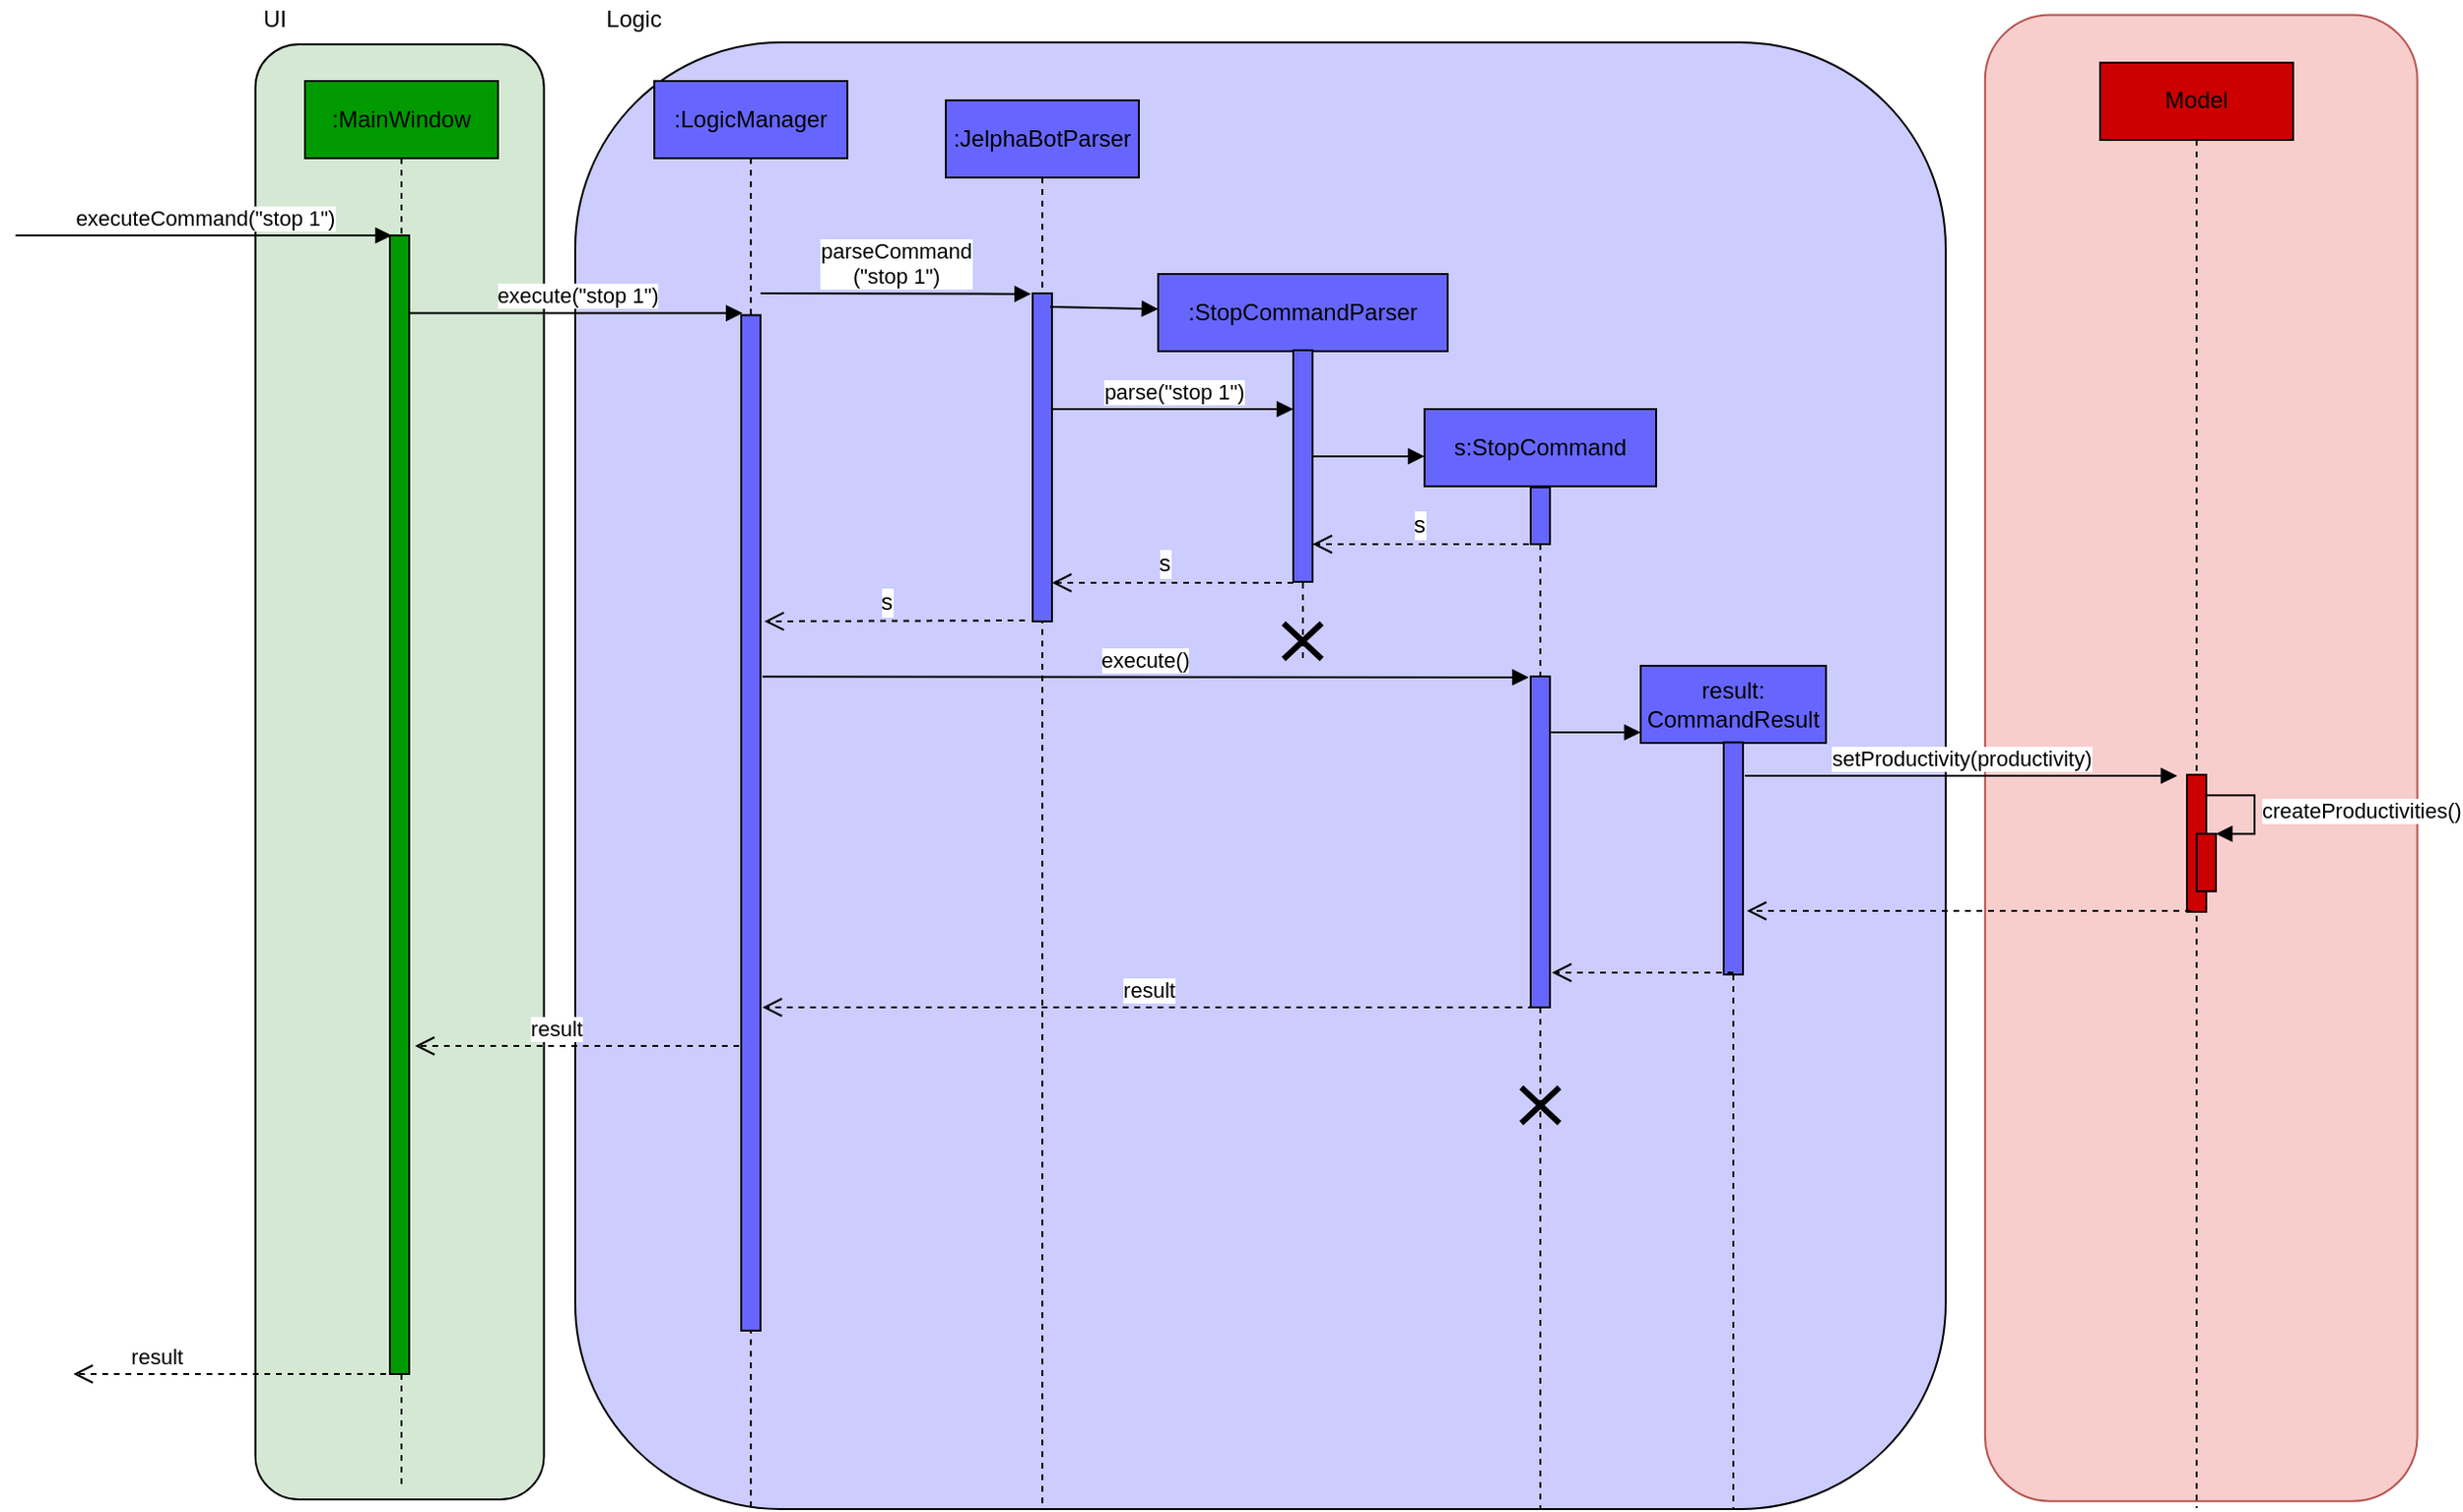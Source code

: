 <mxfile version="12.9.10" type="google"><diagram name="Page-1" id="13e1069c-82ec-6db2-03f1-153e76fe0fe0"><mxGraphModel dx="1376" dy="457" grid="1" gridSize="10" guides="1" tooltips="1" connect="1" arrows="1" fold="1" page="1" pageScale="1" pageWidth="1100" pageHeight="850" background="#ffffff" math="0" shadow="0"><root><mxCell id="0"/><mxCell id="1" parent="0"/><mxCell id="XIMg-hXaSXd9ASsC19z6-50" value="" style="rounded=1;whiteSpace=wrap;html=1;shadow=0;fillColor=#CCCCFF;" parent="1" vertex="1"><mxGeometry x="310" y="50" width="710" height="760" as="geometry"/></mxCell><mxCell id="XIMg-hXaSXd9ASsC19z6-1" value="&lt;pre style=&quot;font-family: &amp;#34;consolas&amp;#34; ; font-size: 9.8pt&quot;&gt;&lt;br&gt;&lt;/pre&gt;" style="rounded=1;whiteSpace=wrap;html=1;shadow=0;rotation=-90;fillColor=#D5E8D4;" parent="1" vertex="1"><mxGeometry x="-157.97" y="353.25" width="754.06" height="149.48" as="geometry"/></mxCell><mxCell id="XIMg-hXaSXd9ASsC19z6-4" value=":MainWindow" style="shape=umlLifeline;perimeter=lifelinePerimeter;whiteSpace=wrap;html=1;container=1;collapsible=0;recursiveResize=0;outlineConnect=0;shadow=0;fillColor=#009900;" parent="1" vertex="1"><mxGeometry x="170" y="70" width="100" height="730" as="geometry"/></mxCell><mxCell id="jix2o3iZeE8gWeBcZTaS-13" value="" style="html=1;points=[];perimeter=orthogonalPerimeter;fillColor=#009900;" vertex="1" parent="XIMg-hXaSXd9ASsC19z6-4"><mxGeometry x="44" y="80" width="10" height="590" as="geometry"/></mxCell><mxCell id="XIMg-hXaSXd9ASsC19z6-6" value="executeCommand(&quot;stop 1&quot;)" style="html=1;verticalAlign=bottom;endArrow=block;fillColor=#4D9900;" parent="1" edge="1"><mxGeometry width="80" relative="1" as="geometry"><mxPoint x="20" y="150" as="sourcePoint"/><mxPoint x="215" y="150" as="targetPoint"/></mxGeometry></mxCell><mxCell id="XIMg-hXaSXd9ASsC19z6-12" value="UI" style="text;html=1;align=center;verticalAlign=middle;resizable=0;points=[];autosize=1;" parent="1" vertex="1"><mxGeometry x="139" y="28" width="30" height="20" as="geometry"/></mxCell><mxCell id="XIMg-hXaSXd9ASsC19z6-18" value="execute(&quot;stop 1&quot;)" style="html=1;verticalAlign=bottom;endArrow=block;fillColor=#4D9900;entryX=0.067;entryY=-0.002;entryDx=0;entryDy=0;entryPerimeter=0;" parent="1" target="XIMg-hXaSXd9ASsC19z6-19" edge="1" source="jix2o3iZeE8gWeBcZTaS-13"><mxGeometry width="80" relative="1" as="geometry"><mxPoint x="225" y="170" as="sourcePoint"/><mxPoint x="384.5" y="170" as="targetPoint"/></mxGeometry></mxCell><mxCell id="XIMg-hXaSXd9ASsC19z6-51" value="Logic" style="text;html=1;align=center;verticalAlign=middle;resizable=0;points=[];autosize=1;" parent="1" vertex="1"><mxGeometry x="320" y="28" width="40" height="20" as="geometry"/></mxCell><mxCell id="bfJtrRkvlipkshoRrTFM-1" value="" style="group" parent="1" vertex="1" connectable="0"><mxGeometry x="346" y="70" width="100" height="740" as="geometry"/></mxCell><mxCell id="XIMg-hXaSXd9ASsC19z6-17" value=":LogicManager" style="shape=umlLifeline;perimeter=lifelinePerimeter;whiteSpace=wrap;html=1;container=1;collapsible=0;recursiveResize=0;outlineConnect=0;shadow=0;fillColor=#6666FF;" parent="bfJtrRkvlipkshoRrTFM-1" vertex="1"><mxGeometry x="5" width="100" height="740" as="geometry"/></mxCell><mxCell id="XIMg-hXaSXd9ASsC19z6-19" value="" style="html=1;points=[];perimeter=orthogonalPerimeter;shadow=0;fillColor=#6666FF;" parent="bfJtrRkvlipkshoRrTFM-1" vertex="1"><mxGeometry x="50" y="121.311" width="10" height="526.189" as="geometry"/></mxCell><mxCell id="XIMg-hXaSXd9ASsC19z6-21" value=":JelphaBotParser" style="shape=umlLifeline;perimeter=lifelinePerimeter;whiteSpace=wrap;html=1;container=1;collapsible=0;recursiveResize=0;outlineConnect=0;shadow=0;fillColor=#6666FF;" parent="1" vertex="1"><mxGeometry x="502" y="80" width="100" height="730" as="geometry"/></mxCell><mxCell id="XIMg-hXaSXd9ASsC19z6-22" value="" style="html=1;points=[];perimeter=orthogonalPerimeter;shadow=0;fillColor=#6666FF;" parent="XIMg-hXaSXd9ASsC19z6-21" vertex="1"><mxGeometry x="45" y="100" width="10" height="170" as="geometry"/></mxCell><mxCell id="XIMg-hXaSXd9ASsC19z6-26" value="" style="html=1;verticalAlign=bottom;endArrow=block;fillColor=#4D9900;entryX=0;entryY=0.091;entryDx=0;entryDy=0;entryPerimeter=0;" parent="XIMg-hXaSXd9ASsC19z6-21" target="XIMg-hXaSXd9ASsC19z6-25" edge="1"><mxGeometry width="80" relative="1" as="geometry"><mxPoint x="54" y="107" as="sourcePoint"/><mxPoint x="150" y="110" as="targetPoint"/></mxGeometry></mxCell><mxCell id="XIMg-hXaSXd9ASsC19z6-43" value="result" style="html=1;verticalAlign=bottom;endArrow=open;dashed=1;endSize=8;fillColor=#4D9900;" parent="XIMg-hXaSXd9ASsC19z6-21" edge="1"><mxGeometry relative="1" as="geometry"><mxPoint x="304.68" y="470" as="sourcePoint"/><mxPoint x="-94.996" y="470" as="targetPoint"/></mxGeometry></mxCell><mxCell id="XIMg-hXaSXd9ASsC19z6-25" value=":StopCommandParser" style="shape=umlLifeline;perimeter=lifelinePerimeter;whiteSpace=wrap;html=1;container=1;collapsible=0;recursiveResize=0;outlineConnect=0;shadow=0;fillColor=#6666FF;" parent="1" vertex="1"><mxGeometry x="612" y="170" width="150" height="199.5" as="geometry"/></mxCell><mxCell id="bfJtrRkvlipkshoRrTFM-16" value="" style="group" parent="XIMg-hXaSXd9ASsC19z6-25" vertex="1" connectable="0"><mxGeometry x="70" y="39.5" width="10" height="160" as="geometry"/></mxCell><mxCell id="bfJtrRkvlipkshoRrTFM-15" value="" style="group" parent="bfJtrRkvlipkshoRrTFM-16" vertex="1" connectable="0"><mxGeometry width="10" height="120" as="geometry"/></mxCell><mxCell id="XIMg-hXaSXd9ASsC19z6-32" value="&lt;span style=&quot;color: rgba(0 , 0 , 0 , 0) ; font-family: monospace ; font-size: 0px&quot;&gt;%3CmxGraphModel%3E%3Croot%3E%3CmxCell%20id%3D%220%22%2F%3E%3CmxCell%20id%3D%221%22%20parent%3D%220%22%2F%3E%3CmxCell%20id%3D%222%22%20value%3D%22%22%20style%3D%22shape%3DumlDestroy%3BwhiteSpace%3Dwrap%3Bhtml%3D1%3BstrokeWidth%3D3%3BfillColor%3D%23ffffff%3B%22%20vertex%3D%221%22%20parent%3D%221%22%3E%3CmxGeometry%20x%3D%22562%22%20y%3D%22420%22%20width%3D%2230%22%20height%3D%2230%22%20as%3D%22geometry%22%2F%3E%3C%2FmxCell%3E%3C%2Froot%3E%3C%2FmxGraphModel%3E&lt;/span&gt;" style="html=1;points=[];perimeter=orthogonalPerimeter;shadow=0;fillColor=#6666FF;" parent="bfJtrRkvlipkshoRrTFM-15" vertex="1"><mxGeometry width="10" height="120" as="geometry"/></mxCell><mxCell id="bfJtrRkvlipkshoRrTFM-5" value="parse(&quot;stop 1&quot;)" style="html=1;verticalAlign=bottom;endArrow=block;fillColor=#4D9900;" parent="1" edge="1"><mxGeometry width="80" relative="1" as="geometry"><mxPoint x="557" y="240" as="sourcePoint"/><mxPoint x="682" y="240" as="targetPoint"/><Array as="points"/></mxGeometry></mxCell><mxCell id="bfJtrRkvlipkshoRrTFM-6" value="" style="group" parent="1" vertex="1" connectable="0"><mxGeometry x="750" y="240" width="120" height="570" as="geometry"/></mxCell><mxCell id="XIMg-hXaSXd9ASsC19z6-39" value="s:StopCommand" style="shape=umlLifeline;perimeter=lifelinePerimeter;whiteSpace=wrap;html=1;container=1;collapsible=0;recursiveResize=0;outlineConnect=0;shadow=0;fillColor=#6666FF;" parent="bfJtrRkvlipkshoRrTFM-6" vertex="1"><mxGeometry width="120" height="570" as="geometry"/></mxCell><mxCell id="XIMg-hXaSXd9ASsC19z6-40" value="" style="html=1;points=[];perimeter=orthogonalPerimeter;shadow=0;fillColor=#6666FF;" parent="XIMg-hXaSXd9ASsC19z6-39" vertex="1"><mxGeometry x="55" y="40.52" width="10" height="29.48" as="geometry"/></mxCell><mxCell id="bfJtrRkvlipkshoRrTFM-24" value="" style="group" parent="XIMg-hXaSXd9ASsC19z6-39" vertex="1" connectable="0"><mxGeometry x="55" y="138.5" width="10" height="171.5" as="geometry"/></mxCell><mxCell id="bfJtrRkvlipkshoRrTFM-25" value="&lt;span style=&quot;color: rgba(0 , 0 , 0 , 0) ; font-family: monospace ; font-size: 0px&quot;&gt;%3CmxGraphModel%3E%3Croot%3E%3CmxCell%20id%3D%220%22%2F%3E%3CmxCell%20id%3D%221%22%20parent%3D%220%22%2F%3E%3CmxCell%20id%3D%222%22%20value%3D%22%22%20style%3D%22shape%3DumlDestroy%3BwhiteSpace%3Dwrap%3Bhtml%3D1%3BstrokeWidth%3D3%3BfillColor%3D%23ffffff%3B%22%20vertex%3D%221%22%20parent%3D%221%22%3E%3CmxGeometry%20x%3D%22562%22%20y%3D%22420%22%20width%3D%2230%22%20height%3D%2230%22%20as%3D%22geometry%22%2F%3E%3C%2FmxCell%3E%3C%2Froot%3E%3C%2FmxGraphModel%3E&lt;/span&gt;" style="html=1;points=[];perimeter=orthogonalPerimeter;shadow=0;fillColor=#6666FF;" parent="bfJtrRkvlipkshoRrTFM-24" vertex="1"><mxGeometry width="10" height="171.5" as="geometry"/></mxCell><mxCell id="bfJtrRkvlipkshoRrTFM-37" value="" style="shape=umlDestroy;whiteSpace=wrap;html=1;strokeWidth=3;fillColor=#ffffff;" parent="XIMg-hXaSXd9ASsC19z6-39" vertex="1"><mxGeometry x="50.14" y="351.5" width="19.73" height="18.5" as="geometry"/></mxCell><mxCell id="XIMg-hXaSXd9ASsC19z6-38" value="" style="html=1;verticalAlign=bottom;endArrow=block;fillColor=#4D9900;" parent="bfJtrRkvlipkshoRrTFM-6" edge="1"><mxGeometry width="80" relative="1" as="geometry"><mxPoint x="-58" y="24.474" as="sourcePoint"/><mxPoint y="24.474" as="targetPoint"/></mxGeometry></mxCell><mxCell id="bfJtrRkvlipkshoRrTFM-7" value="" style="html=1;verticalAlign=bottom;endArrow=open;dashed=1;endSize=8;fillColor=#4D9900;" parent="1" edge="1"><mxGeometry relative="1" as="geometry"><mxPoint x="810" y="310" as="sourcePoint"/><mxPoint x="692" y="310" as="targetPoint"/></mxGeometry></mxCell><mxCell id="bfJtrRkvlipkshoRrTFM-8" value="s" style="text;html=1;align=center;verticalAlign=middle;resizable=0;points=[];labelBackgroundColor=#ffffff;" parent="bfJtrRkvlipkshoRrTFM-7" vertex="1" connectable="0"><mxGeometry x="0.069" y="-1" relative="1" as="geometry"><mxPoint y="-9" as="offset"/></mxGeometry></mxCell><mxCell id="bfJtrRkvlipkshoRrTFM-9" value="" style="html=1;verticalAlign=bottom;endArrow=open;dashed=1;endSize=8;fillColor=#4D9900;" parent="1" edge="1"><mxGeometry relative="1" as="geometry"><mxPoint x="682" y="330" as="sourcePoint"/><mxPoint x="557" y="330" as="targetPoint"/></mxGeometry></mxCell><mxCell id="bfJtrRkvlipkshoRrTFM-10" value="s" style="text;html=1;align=center;verticalAlign=middle;resizable=0;points=[];labelBackgroundColor=#ffffff;" parent="bfJtrRkvlipkshoRrTFM-9" vertex="1" connectable="0"><mxGeometry x="0.069" y="-1" relative="1" as="geometry"><mxPoint y="-9" as="offset"/></mxGeometry></mxCell><mxCell id="XIMg-hXaSXd9ASsC19z6-20" value="parseCommand&lt;br&gt;(&quot;stop 1&quot;)" style="html=1;verticalAlign=bottom;endArrow=block;fillColor=#4D9900;entryX=-0.086;entryY=0.002;entryDx=0;entryDy=0;entryPerimeter=0;" parent="1" target="XIMg-hXaSXd9ASsC19z6-22" edge="1"><mxGeometry width="80" relative="1" as="geometry"><mxPoint x="406" y="180" as="sourcePoint"/><mxPoint x="512" y="180" as="targetPoint"/><Array as="points"/></mxGeometry></mxCell><mxCell id="bfJtrRkvlipkshoRrTFM-21" value="" style="shape=umlDestroy;whiteSpace=wrap;html=1;strokeWidth=3;fillColor=#ffffff;" parent="1" vertex="1"><mxGeometry x="677" y="351" width="19.73" height="18.5" as="geometry"/></mxCell><mxCell id="bfJtrRkvlipkshoRrTFM-26" value="" style="html=1;verticalAlign=bottom;endArrow=open;dashed=1;endSize=8;fillColor=#4D9900;" parent="1" edge="1"><mxGeometry relative="1" as="geometry"><mxPoint x="543" y="349.5" as="sourcePoint"/><mxPoint x="408" y="350" as="targetPoint"/></mxGeometry></mxCell><mxCell id="bfJtrRkvlipkshoRrTFM-27" value="s" style="text;html=1;align=center;verticalAlign=middle;resizable=0;points=[];labelBackgroundColor=#ffffff;" parent="bfJtrRkvlipkshoRrTFM-26" vertex="1" connectable="0"><mxGeometry x="0.069" y="-1" relative="1" as="geometry"><mxPoint y="-9" as="offset"/></mxGeometry></mxCell><mxCell id="bfJtrRkvlipkshoRrTFM-28" value="execute()" style="html=1;verticalAlign=bottom;endArrow=block;fillColor=#4D9900;" parent="1" edge="1"><mxGeometry width="80" relative="1" as="geometry"><mxPoint x="407.0" y="378.64" as="sourcePoint"/><mxPoint x="804" y="379" as="targetPoint"/></mxGeometry></mxCell><mxCell id="bfJtrRkvlipkshoRrTFM-29" value="" style="group" parent="1" vertex="1" connectable="0"><mxGeometry x="862" y="373" width="96" height="437" as="geometry"/></mxCell><mxCell id="bfJtrRkvlipkshoRrTFM-30" value="result:&lt;br&gt;CommandResult" style="shape=umlLifeline;perimeter=lifelinePerimeter;whiteSpace=wrap;html=1;container=1;collapsible=0;recursiveResize=0;outlineConnect=0;shadow=0;fillColor=#6666FF;" parent="bfJtrRkvlipkshoRrTFM-29" vertex="1"><mxGeometry width="96" height="437" as="geometry"/></mxCell><mxCell id="bfJtrRkvlipkshoRrTFM-31" value="" style="html=1;points=[];perimeter=orthogonalPerimeter;shadow=0;fillColor=#6666FF;" parent="bfJtrRkvlipkshoRrTFM-30" vertex="1"><mxGeometry x="43" y="39.72" width="10" height="120.28" as="geometry"/></mxCell><mxCell id="bfJtrRkvlipkshoRrTFM-34" value="" style="html=1;verticalAlign=bottom;endArrow=block;fillColor=#4D9900;" parent="bfJtrRkvlipkshoRrTFM-29" edge="1"><mxGeometry width="80" relative="1" as="geometry"><mxPoint x="-46.4" y="34.5" as="sourcePoint"/><mxPoint y="34.5" as="targetPoint"/></mxGeometry></mxCell><mxCell id="bfJtrRkvlipkshoRrTFM-35" value="" style="html=1;verticalAlign=bottom;endArrow=open;dashed=1;endSize=8;fillColor=#4D9900;" parent="1" edge="1"><mxGeometry relative="1" as="geometry"><mxPoint x="910" y="532" as="sourcePoint"/><mxPoint x="816" y="532" as="targetPoint"/></mxGeometry></mxCell><mxCell id="bfJtrRkvlipkshoRrTFM-41" value="result" style="html=1;verticalAlign=bottom;endArrow=open;dashed=1;endSize=8;fillColor=#4D9900;" parent="1" edge="1"><mxGeometry x="0.131" relative="1" as="geometry"><mxPoint x="395" y="570" as="sourcePoint"/><mxPoint x="227.004" y="570" as="targetPoint"/><mxPoint as="offset"/></mxGeometry></mxCell><mxCell id="jix2o3iZeE8gWeBcZTaS-1" value="&lt;pre style=&quot;font-family: &amp;#34;consolas&amp;#34; ; font-size: 9.8pt&quot;&gt;&lt;br&gt;&lt;/pre&gt;" style="rounded=1;whiteSpace=wrap;html=1;shadow=0;rotation=-90;fillColor=#f8cecc;strokeColor=#b85450;" vertex="1" parent="1"><mxGeometry x="767.3" y="308.84" width="770.13" height="223.93" as="geometry"/></mxCell><mxCell id="jix2o3iZeE8gWeBcZTaS-2" value="Model" style="shape=umlLifeline;perimeter=lifelinePerimeter;whiteSpace=wrap;html=1;container=1;collapsible=0;recursiveResize=0;outlineConnect=0;shadow=0;fillColor=#CC0000;" vertex="1" parent="1"><mxGeometry x="1100" y="60.48" width="100" height="749.04" as="geometry"/></mxCell><mxCell id="jix2o3iZeE8gWeBcZTaS-3" value="" style="html=1;points=[];perimeter=orthogonalPerimeter;fillColor=#CC0000;" vertex="1" parent="jix2o3iZeE8gWeBcZTaS-2"><mxGeometry x="45" y="368.98" width="10" height="71.02" as="geometry"/></mxCell><mxCell id="jix2o3iZeE8gWeBcZTaS-21" value="" style="html=1;points=[];perimeter=orthogonalPerimeter;fillColor=#CC0000;strokeColor=#000000;" vertex="1" parent="jix2o3iZeE8gWeBcZTaS-2"><mxGeometry x="50" y="399.62" width="10" height="29.75" as="geometry"/></mxCell><mxCell id="jix2o3iZeE8gWeBcZTaS-22" value="createProductivities()" style="edgeStyle=orthogonalEdgeStyle;html=1;align=left;spacingLeft=2;endArrow=block;rounded=0;entryX=1;entryY=0;" edge="1" target="jix2o3iZeE8gWeBcZTaS-21" parent="jix2o3iZeE8gWeBcZTaS-2"><mxGeometry relative="1" as="geometry"><mxPoint x="55" y="379.62" as="sourcePoint"/><Array as="points"><mxPoint x="80" y="379.62"/></Array></mxGeometry></mxCell><mxCell id="jix2o3iZeE8gWeBcZTaS-14" value="result" style="html=1;verticalAlign=bottom;endArrow=open;dashed=1;endSize=8;fillColor=#4D9900;" edge="1" parent="1"><mxGeometry x="0.488" relative="1" as="geometry"><mxPoint x="218" y="740" as="sourcePoint"/><mxPoint x="50.004" y="740" as="targetPoint"/><mxPoint as="offset"/></mxGeometry></mxCell><mxCell id="jix2o3iZeE8gWeBcZTaS-17" value="setProductivity(productivity)" style="html=1;verticalAlign=bottom;endArrow=block;" edge="1" parent="1"><mxGeometry width="80" relative="1" as="geometry"><mxPoint x="916" y="430" as="sourcePoint"/><mxPoint x="1140" y="430" as="targetPoint"/></mxGeometry></mxCell><mxCell id="jix2o3iZeE8gWeBcZTaS-24" value="" style="html=1;verticalAlign=bottom;endArrow=open;dashed=1;endSize=8;" edge="1" parent="1"><mxGeometry relative="1" as="geometry"><mxPoint x="1147" y="500" as="sourcePoint"/><mxPoint x="917" y="500" as="targetPoint"/></mxGeometry></mxCell></root></mxGraphModel></diagram></mxfile>
